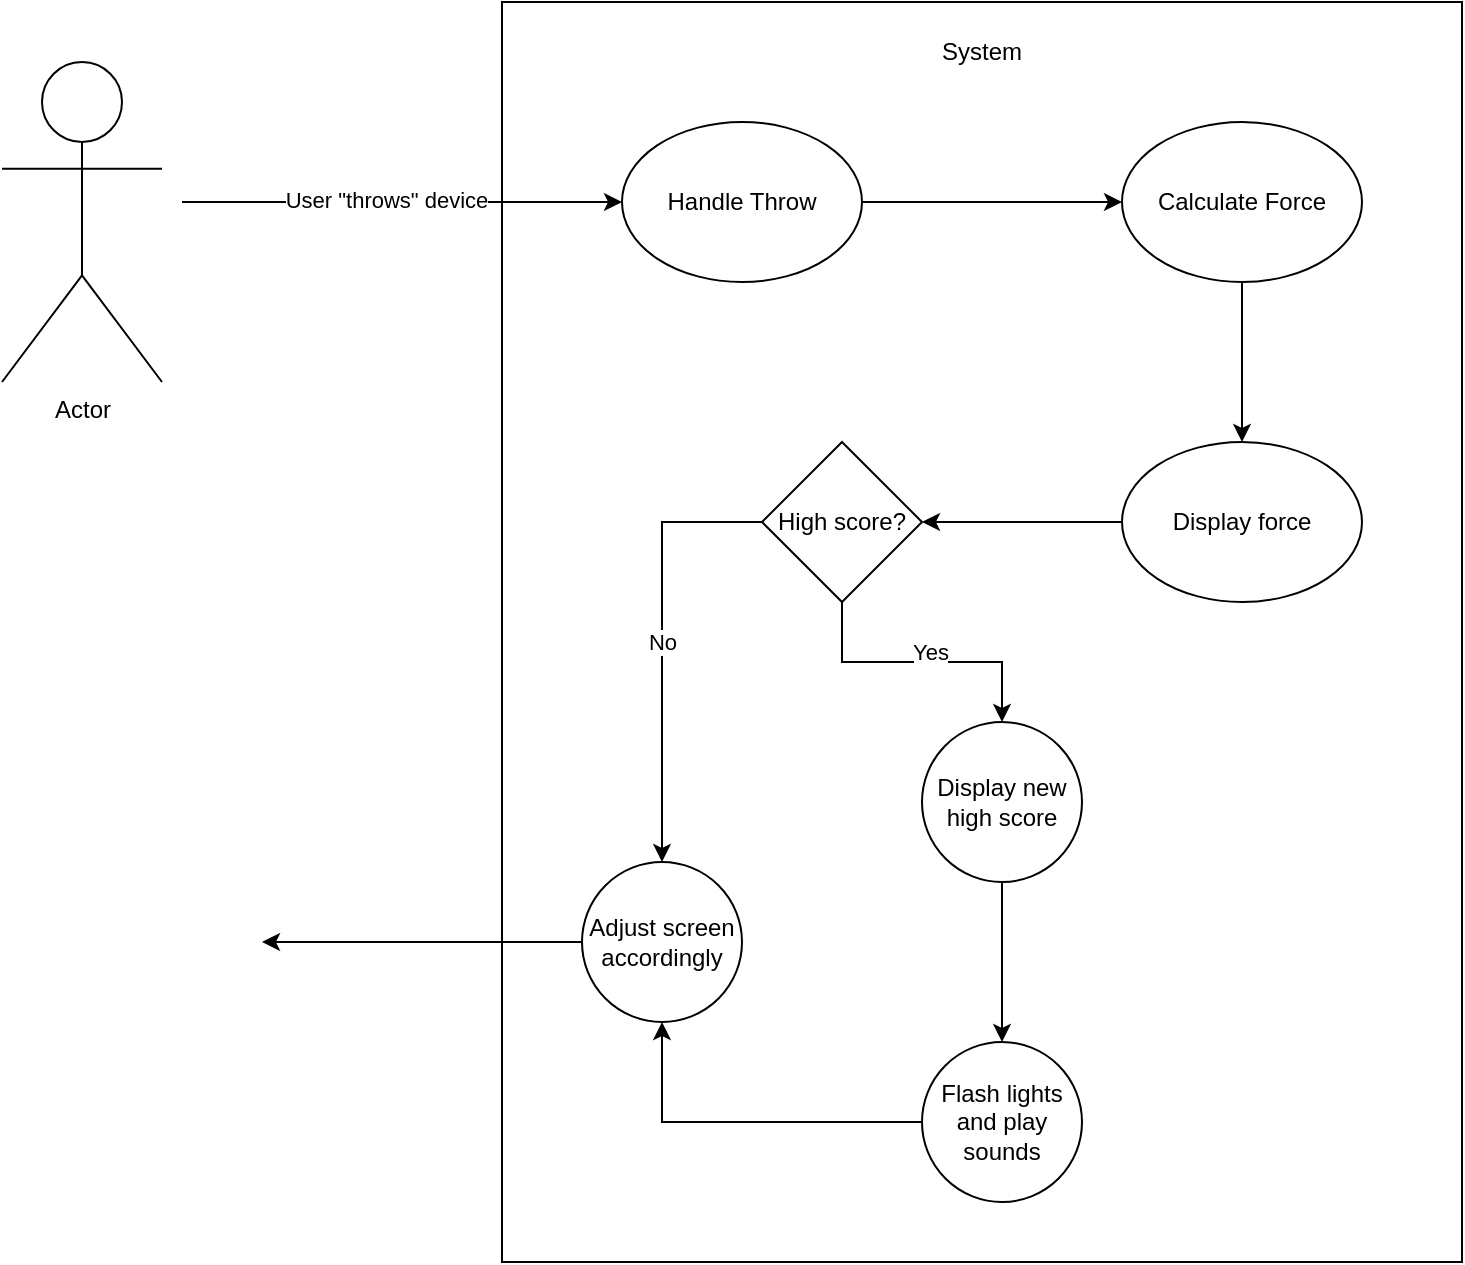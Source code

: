 <mxfile version="24.7.16">
  <diagram name="Page-1" id="jioV6jJHKiql1ZwDU229">
    <mxGraphModel dx="1026" dy="688" grid="1" gridSize="10" guides="1" tooltips="1" connect="1" arrows="1" fold="1" page="1" pageScale="1" pageWidth="850" pageHeight="1100" math="0" shadow="0">
      <root>
        <mxCell id="0" />
        <mxCell id="1" parent="0" />
        <mxCell id="Pl_YBJRuOwNsfhyN2GZl-13" value="Actor" style="shape=umlActor;verticalLabelPosition=bottom;verticalAlign=top;html=1;outlineConnect=0;" vertex="1" parent="1">
          <mxGeometry x="30" y="110" width="80" height="160" as="geometry" />
        </mxCell>
        <mxCell id="Pl_YBJRuOwNsfhyN2GZl-17" value="" style="rounded=0;whiteSpace=wrap;html=1;" vertex="1" parent="1">
          <mxGeometry x="280" y="80" width="480" height="630" as="geometry" />
        </mxCell>
        <mxCell id="Pl_YBJRuOwNsfhyN2GZl-18" value="System" style="text;html=1;align=center;verticalAlign=middle;whiteSpace=wrap;rounded=0;" vertex="1" parent="1">
          <mxGeometry x="490" y="90" width="60" height="30" as="geometry" />
        </mxCell>
        <mxCell id="Pl_YBJRuOwNsfhyN2GZl-23" value="" style="edgeStyle=orthogonalEdgeStyle;rounded=0;orthogonalLoop=1;jettySize=auto;html=1;" edge="1" parent="1" source="Pl_YBJRuOwNsfhyN2GZl-19" target="Pl_YBJRuOwNsfhyN2GZl-22">
          <mxGeometry relative="1" as="geometry" />
        </mxCell>
        <mxCell id="Pl_YBJRuOwNsfhyN2GZl-19" value="Handle Throw" style="ellipse;whiteSpace=wrap;html=1;" vertex="1" parent="1">
          <mxGeometry x="340" y="140" width="120" height="80" as="geometry" />
        </mxCell>
        <mxCell id="Pl_YBJRuOwNsfhyN2GZl-20" value="" style="endArrow=classic;html=1;rounded=0;entryX=0;entryY=0.5;entryDx=0;entryDy=0;" edge="1" parent="1" target="Pl_YBJRuOwNsfhyN2GZl-19">
          <mxGeometry width="50" height="50" relative="1" as="geometry">
            <mxPoint x="120" y="180" as="sourcePoint" />
            <mxPoint x="450" y="380" as="targetPoint" />
          </mxGeometry>
        </mxCell>
        <mxCell id="Pl_YBJRuOwNsfhyN2GZl-21" value="User &quot;throws&quot; device" style="edgeLabel;html=1;align=center;verticalAlign=middle;resizable=0;points=[];" vertex="1" connectable="0" parent="Pl_YBJRuOwNsfhyN2GZl-20">
          <mxGeometry x="-0.073" y="1" relative="1" as="geometry">
            <mxPoint as="offset" />
          </mxGeometry>
        </mxCell>
        <mxCell id="Pl_YBJRuOwNsfhyN2GZl-29" value="" style="edgeStyle=orthogonalEdgeStyle;rounded=0;orthogonalLoop=1;jettySize=auto;html=1;" edge="1" parent="1" source="Pl_YBJRuOwNsfhyN2GZl-22" target="Pl_YBJRuOwNsfhyN2GZl-28">
          <mxGeometry relative="1" as="geometry" />
        </mxCell>
        <mxCell id="Pl_YBJRuOwNsfhyN2GZl-22" value="Calculate Force" style="ellipse;whiteSpace=wrap;html=1;" vertex="1" parent="1">
          <mxGeometry x="590" y="140" width="120" height="80" as="geometry" />
        </mxCell>
        <mxCell id="Pl_YBJRuOwNsfhyN2GZl-31" value="" style="edgeStyle=orthogonalEdgeStyle;rounded=0;orthogonalLoop=1;jettySize=auto;html=1;" edge="1" parent="1" source="Pl_YBJRuOwNsfhyN2GZl-28" target="Pl_YBJRuOwNsfhyN2GZl-30">
          <mxGeometry relative="1" as="geometry" />
        </mxCell>
        <mxCell id="Pl_YBJRuOwNsfhyN2GZl-28" value="Display force" style="ellipse;whiteSpace=wrap;html=1;" vertex="1" parent="1">
          <mxGeometry x="590" y="300" width="120" height="80" as="geometry" />
        </mxCell>
        <mxCell id="Pl_YBJRuOwNsfhyN2GZl-33" value="" style="edgeStyle=orthogonalEdgeStyle;rounded=0;orthogonalLoop=1;jettySize=auto;html=1;" edge="1" parent="1" source="Pl_YBJRuOwNsfhyN2GZl-30" target="Pl_YBJRuOwNsfhyN2GZl-32">
          <mxGeometry relative="1" as="geometry" />
        </mxCell>
        <mxCell id="Pl_YBJRuOwNsfhyN2GZl-34" value="Yes" style="edgeLabel;html=1;align=center;verticalAlign=middle;resizable=0;points=[];" vertex="1" connectable="0" parent="Pl_YBJRuOwNsfhyN2GZl-33">
          <mxGeometry x="0.05" y="5" relative="1" as="geometry">
            <mxPoint as="offset" />
          </mxGeometry>
        </mxCell>
        <mxCell id="Pl_YBJRuOwNsfhyN2GZl-36" value="No" style="edgeStyle=orthogonalEdgeStyle;rounded=0;orthogonalLoop=1;jettySize=auto;html=1;" edge="1" parent="1" source="Pl_YBJRuOwNsfhyN2GZl-30" target="Pl_YBJRuOwNsfhyN2GZl-35">
          <mxGeometry relative="1" as="geometry" />
        </mxCell>
        <mxCell id="Pl_YBJRuOwNsfhyN2GZl-30" value="High score?" style="rhombus;whiteSpace=wrap;html=1;" vertex="1" parent="1">
          <mxGeometry x="410" y="300" width="80" height="80" as="geometry" />
        </mxCell>
        <mxCell id="Pl_YBJRuOwNsfhyN2GZl-38" value="" style="edgeStyle=orthogonalEdgeStyle;rounded=0;orthogonalLoop=1;jettySize=auto;html=1;" edge="1" parent="1" source="Pl_YBJRuOwNsfhyN2GZl-32" target="Pl_YBJRuOwNsfhyN2GZl-37">
          <mxGeometry relative="1" as="geometry" />
        </mxCell>
        <mxCell id="Pl_YBJRuOwNsfhyN2GZl-32" value="Display new high score" style="ellipse;whiteSpace=wrap;html=1;" vertex="1" parent="1">
          <mxGeometry x="490" y="440" width="80" height="80" as="geometry" />
        </mxCell>
        <mxCell id="Pl_YBJRuOwNsfhyN2GZl-41" value="" style="edgeStyle=orthogonalEdgeStyle;rounded=0;orthogonalLoop=1;jettySize=auto;html=1;" edge="1" parent="1" source="Pl_YBJRuOwNsfhyN2GZl-35">
          <mxGeometry relative="1" as="geometry">
            <mxPoint x="160" y="550" as="targetPoint" />
          </mxGeometry>
        </mxCell>
        <mxCell id="Pl_YBJRuOwNsfhyN2GZl-35" value="Adjust screen accordingly" style="ellipse;whiteSpace=wrap;html=1;" vertex="1" parent="1">
          <mxGeometry x="320" y="510" width="80" height="80" as="geometry" />
        </mxCell>
        <mxCell id="Pl_YBJRuOwNsfhyN2GZl-37" value="Flash lights and play sounds" style="ellipse;whiteSpace=wrap;html=1;" vertex="1" parent="1">
          <mxGeometry x="490" y="600" width="80" height="80" as="geometry" />
        </mxCell>
        <mxCell id="Pl_YBJRuOwNsfhyN2GZl-39" value="" style="endArrow=classic;html=1;rounded=0;entryX=0.5;entryY=1;entryDx=0;entryDy=0;exitX=0;exitY=0.5;exitDx=0;exitDy=0;" edge="1" parent="1" source="Pl_YBJRuOwNsfhyN2GZl-37" target="Pl_YBJRuOwNsfhyN2GZl-35">
          <mxGeometry width="50" height="50" relative="1" as="geometry">
            <mxPoint x="510" y="480" as="sourcePoint" />
            <mxPoint x="560" y="430" as="targetPoint" />
            <Array as="points">
              <mxPoint x="360" y="640" />
            </Array>
          </mxGeometry>
        </mxCell>
      </root>
    </mxGraphModel>
  </diagram>
</mxfile>
